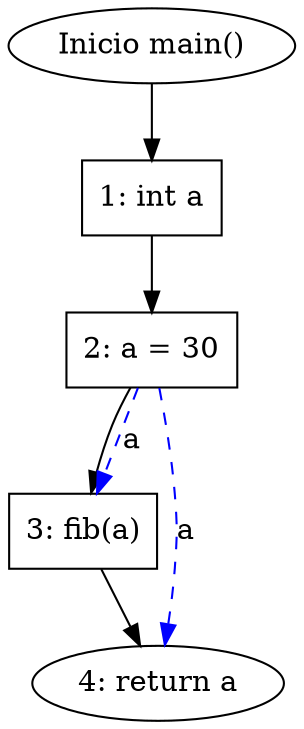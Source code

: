digraph Main {
    rankdir=TB;
    node [shape=box];

    // Nos
    start [label="Inicio main()", shape=ellipse];
    decl [label="1: int a"];
    assign [label="2: a = 30"];
    call_fib [label="3: fib(a)"];
    ret [label="4: return a", shape=ellipse];

    // Arestas de controle
    start -> decl;
    decl -> assign;
    assign -> call_fib;
    call_fib -> ret;

    // Arestas de dados
    assign -> call_fib [label="a", style=dashed, color=blue];
    assign -> ret [label="a", style=dashed, color=blue];
}
